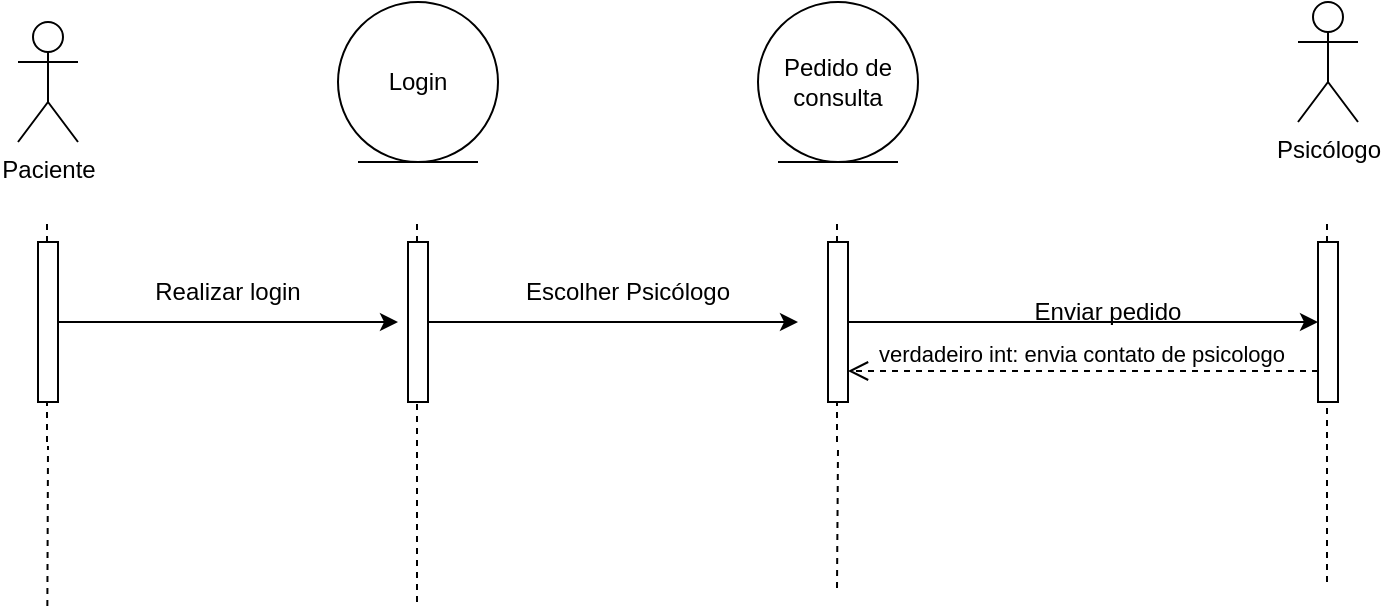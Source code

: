 <mxfile version="24.5.5" type="github">
  <diagram name="Página-1" id="MzhAWVXdsWXZpEsDFayF">
    <mxGraphModel dx="794" dy="454" grid="1" gridSize="10" guides="1" tooltips="1" connect="1" arrows="1" fold="1" page="1" pageScale="1" pageWidth="1169" pageHeight="826" math="0" shadow="0">
      <root>
        <mxCell id="0" />
        <mxCell id="1" parent="0" />
        <mxCell id="m3T2HgTwP3p-kdqrnD-R-1" value="&lt;font style=&quot;vertical-align: inherit;&quot;&gt;&lt;font style=&quot;vertical-align: inherit;&quot;&gt;Paciente&lt;/font&gt;&lt;/font&gt;" style="shape=umlActor;verticalLabelPosition=bottom;verticalAlign=top;html=1;outlineConnect=0;" parent="1" vertex="1">
          <mxGeometry x="540" y="250" width="30" height="60" as="geometry" />
        </mxCell>
        <mxCell id="m3T2HgTwP3p-kdqrnD-R-2" value="&lt;font style=&quot;vertical-align: inherit;&quot;&gt;&lt;font style=&quot;vertical-align: inherit;&quot;&gt;Login&lt;/font&gt;&lt;/font&gt;" style="ellipse;shape=umlEntity;whiteSpace=wrap;html=1;" parent="1" vertex="1">
          <mxGeometry x="700" y="240" width="80" height="80" as="geometry" />
        </mxCell>
        <mxCell id="m3T2HgTwP3p-kdqrnD-R-3" value="" style="endArrow=none;dashed=1;html=1;rounded=0;" parent="1" source="m3T2HgTwP3p-kdqrnD-R-8" edge="1">
          <mxGeometry width="50" height="50" relative="1" as="geometry">
            <mxPoint x="554.5" y="540" as="sourcePoint" />
            <mxPoint x="554.5" y="350" as="targetPoint" />
            <Array as="points" />
          </mxGeometry>
        </mxCell>
        <mxCell id="m3T2HgTwP3p-kdqrnD-R-5" value="" style="endArrow=none;dashed=1;html=1;rounded=0;" parent="1" source="m3T2HgTwP3p-kdqrnD-R-10" edge="1">
          <mxGeometry width="50" height="50" relative="1" as="geometry">
            <mxPoint x="739.5" y="540" as="sourcePoint" />
            <mxPoint x="739.5" y="350" as="targetPoint" />
            <Array as="points" />
          </mxGeometry>
        </mxCell>
        <mxCell id="m3T2HgTwP3p-kdqrnD-R-6" value="&lt;font style=&quot;vertical-align: inherit;&quot;&gt;&lt;font style=&quot;vertical-align: inherit;&quot;&gt;Pedido de consulta&lt;/font&gt;&lt;/font&gt;" style="ellipse;shape=umlEntity;whiteSpace=wrap;html=1;" parent="1" vertex="1">
          <mxGeometry x="910" y="240" width="80" height="80" as="geometry" />
        </mxCell>
        <mxCell id="m3T2HgTwP3p-kdqrnD-R-7" value="" style="endArrow=none;dashed=1;html=1;rounded=0;" parent="1" source="m3T2HgTwP3p-kdqrnD-R-13" edge="1">
          <mxGeometry width="50" height="50" relative="1" as="geometry">
            <mxPoint x="949.5" y="540" as="sourcePoint" />
            <mxPoint x="949.5" y="350" as="targetPoint" />
            <Array as="points" />
          </mxGeometry>
        </mxCell>
        <mxCell id="m3T2HgTwP3p-kdqrnD-R-9" value="" style="endArrow=none;dashed=1;html=1;rounded=0;" parent="1" target="m3T2HgTwP3p-kdqrnD-R-8" edge="1">
          <mxGeometry width="50" height="50" relative="1" as="geometry">
            <mxPoint x="554.5" y="460" as="sourcePoint" />
            <mxPoint x="554.5" y="350" as="targetPoint" />
            <Array as="points">
              <mxPoint x="554.5" y="360" />
            </Array>
          </mxGeometry>
        </mxCell>
        <mxCell id="m3T2HgTwP3p-kdqrnD-R-8" value="" style="html=1;points=[[0,0,0,0,5],[0,1,0,0,-5],[1,0,0,0,5],[1,1,0,0,-5]];perimeter=orthogonalPerimeter;outlineConnect=0;targetShapes=umlLifeline;portConstraint=eastwest;newEdgeStyle={&quot;curved&quot;:0,&quot;rounded&quot;:0};" parent="1" vertex="1">
          <mxGeometry x="550" y="360" width="10" height="80" as="geometry" />
        </mxCell>
        <mxCell id="m3T2HgTwP3p-kdqrnD-R-11" value="" style="endArrow=none;dashed=1;html=1;rounded=0;" parent="1" target="m3T2HgTwP3p-kdqrnD-R-10" edge="1">
          <mxGeometry width="50" height="50" relative="1" as="geometry">
            <mxPoint x="739.5" y="540" as="sourcePoint" />
            <mxPoint x="739.5" y="350" as="targetPoint" />
            <Array as="points">
              <mxPoint x="739.5" y="360" />
            </Array>
          </mxGeometry>
        </mxCell>
        <mxCell id="m3T2HgTwP3p-kdqrnD-R-10" value="" style="html=1;points=[[0,0,0,0,5],[0,1,0,0,-5],[1,0,0,0,5],[1,1,0,0,-5]];perimeter=orthogonalPerimeter;outlineConnect=0;targetShapes=umlLifeline;portConstraint=eastwest;newEdgeStyle={&quot;curved&quot;:0,&quot;rounded&quot;:0};" parent="1" vertex="1">
          <mxGeometry x="735" y="360" width="10" height="80" as="geometry" />
        </mxCell>
        <mxCell id="m3T2HgTwP3p-kdqrnD-R-14" value="" style="endArrow=none;dashed=1;html=1;rounded=0;" parent="1" target="m3T2HgTwP3p-kdqrnD-R-13" edge="1">
          <mxGeometry width="50" height="50" relative="1" as="geometry">
            <mxPoint x="949.5" y="460" as="sourcePoint" />
            <mxPoint x="949.5" y="350" as="targetPoint" />
            <Array as="points">
              <mxPoint x="949.5" y="360" />
            </Array>
          </mxGeometry>
        </mxCell>
        <mxCell id="m3T2HgTwP3p-kdqrnD-R-13" value="" style="html=1;points=[[0,0,0,0,5],[0,1,0,0,-5],[1,0,0,0,5],[1,1,0,0,-5]];perimeter=orthogonalPerimeter;outlineConnect=0;targetShapes=umlLifeline;portConstraint=eastwest;newEdgeStyle={&quot;curved&quot;:0,&quot;rounded&quot;:0};" parent="1" vertex="1">
          <mxGeometry x="945" y="360" width="10" height="80" as="geometry" />
        </mxCell>
        <mxCell id="gPbNV2PuWix7QSkUeo2Z-1" value="" style="endArrow=classic;html=1;rounded=0;" parent="1" source="m3T2HgTwP3p-kdqrnD-R-8" edge="1">
          <mxGeometry width="50" height="50" relative="1" as="geometry">
            <mxPoint x="570" y="400" as="sourcePoint" />
            <mxPoint x="730" y="400" as="targetPoint" />
          </mxGeometry>
        </mxCell>
        <mxCell id="gPbNV2PuWix7QSkUeo2Z-2" value="Realizar login" style="text;html=1;align=center;verticalAlign=middle;whiteSpace=wrap;rounded=0;" parent="1" vertex="1">
          <mxGeometry x="590" y="370" width="110" height="30" as="geometry" />
        </mxCell>
        <mxCell id="gPbNV2PuWix7QSkUeo2Z-3" value="" style="endArrow=classic;html=1;rounded=0;" parent="1" edge="1">
          <mxGeometry width="50" height="50" relative="1" as="geometry">
            <mxPoint x="745" y="400" as="sourcePoint" />
            <mxPoint x="930" y="400" as="targetPoint" />
          </mxGeometry>
        </mxCell>
        <mxCell id="gPbNV2PuWix7QSkUeo2Z-4" value="Escolher Psicólogo" style="text;html=1;align=center;verticalAlign=middle;whiteSpace=wrap;rounded=0;" parent="1" vertex="1">
          <mxGeometry x="770" y="370" width="150" height="30" as="geometry" />
        </mxCell>
        <mxCell id="gPbNV2PuWix7QSkUeo2Z-11" value="verdadeiro int: envia contato de psicologo&amp;nbsp;" style="html=1;verticalAlign=bottom;endArrow=open;dashed=1;endSize=8;curved=0;rounded=0;entryX=1;entryY=1;entryDx=0;entryDy=-5;entryPerimeter=0;" parent="1" source="gPbNV2PuWix7QSkUeo2Z-23" edge="1">
          <mxGeometry relative="1" as="geometry">
            <mxPoint x="955" y="424.5" as="targetPoint" />
            <mxPoint x="1180" y="425" as="sourcePoint" />
          </mxGeometry>
        </mxCell>
        <mxCell id="gPbNV2PuWix7QSkUeo2Z-13" value="" style="endArrow=none;dashed=1;html=1;rounded=0;" parent="1" edge="1">
          <mxGeometry width="50" height="50" relative="1" as="geometry">
            <mxPoint x="554.68" y="542" as="sourcePoint" />
            <mxPoint x="555" y="462" as="targetPoint" />
            <Array as="points" />
          </mxGeometry>
        </mxCell>
        <mxCell id="gPbNV2PuWix7QSkUeo2Z-15" value="" style="endArrow=none;dashed=1;html=1;rounded=0;" parent="1" edge="1">
          <mxGeometry width="50" height="50" relative="1" as="geometry">
            <mxPoint x="949.5" y="533" as="sourcePoint" />
            <mxPoint x="950" y="463" as="targetPoint" />
            <Array as="points" />
          </mxGeometry>
        </mxCell>
        <mxCell id="gPbNV2PuWix7QSkUeo2Z-21" value="&lt;font style=&quot;vertical-align: inherit;&quot;&gt;&lt;font style=&quot;vertical-align: inherit;&quot;&gt;Psicólogo&lt;/font&gt;&lt;/font&gt;" style="shape=umlActor;verticalLabelPosition=bottom;verticalAlign=top;html=1;outlineConnect=0;" parent="1" vertex="1">
          <mxGeometry x="1180" y="240" width="30" height="60" as="geometry" />
        </mxCell>
        <mxCell id="gPbNV2PuWix7QSkUeo2Z-22" value="" style="endArrow=none;dashed=1;html=1;rounded=0;" parent="1" source="gPbNV2PuWix7QSkUeo2Z-23" edge="1">
          <mxGeometry width="50" height="50" relative="1" as="geometry">
            <mxPoint x="1194.5" y="530" as="sourcePoint" />
            <mxPoint x="1195" y="350" as="targetPoint" />
            <Array as="points">
              <mxPoint x="1194.5" y="350" />
            </Array>
          </mxGeometry>
        </mxCell>
        <mxCell id="gPbNV2PuWix7QSkUeo2Z-24" value="" style="endArrow=none;dashed=1;html=1;rounded=0;" parent="1" target="gPbNV2PuWix7QSkUeo2Z-23" edge="1">
          <mxGeometry width="50" height="50" relative="1" as="geometry">
            <mxPoint x="1194.5" y="530" as="sourcePoint" />
            <mxPoint x="1195" y="350" as="targetPoint" />
            <Array as="points" />
          </mxGeometry>
        </mxCell>
        <mxCell id="gPbNV2PuWix7QSkUeo2Z-23" value="" style="html=1;points=[[0,0,0,0,5],[0,1,0,0,-5],[1,0,0,0,5],[1,1,0,0,-5]];perimeter=orthogonalPerimeter;outlineConnect=0;targetShapes=umlLifeline;portConstraint=eastwest;newEdgeStyle={&quot;curved&quot;:0,&quot;rounded&quot;:0};" parent="1" vertex="1">
          <mxGeometry x="1190" y="360" width="10" height="80" as="geometry" />
        </mxCell>
        <mxCell id="gPbNV2PuWix7QSkUeo2Z-25" value="" style="endArrow=classic;html=1;rounded=0;" parent="1" edge="1">
          <mxGeometry width="50" height="50" relative="1" as="geometry">
            <mxPoint x="955" y="400" as="sourcePoint" />
            <mxPoint x="1190" y="400" as="targetPoint" />
          </mxGeometry>
        </mxCell>
        <mxCell id="gPbNV2PuWix7QSkUeo2Z-26" value="Enviar pedido" style="text;html=1;align=center;verticalAlign=middle;whiteSpace=wrap;rounded=0;" parent="1" vertex="1">
          <mxGeometry x="1030" y="380" width="110" height="30" as="geometry" />
        </mxCell>
      </root>
    </mxGraphModel>
  </diagram>
</mxfile>
